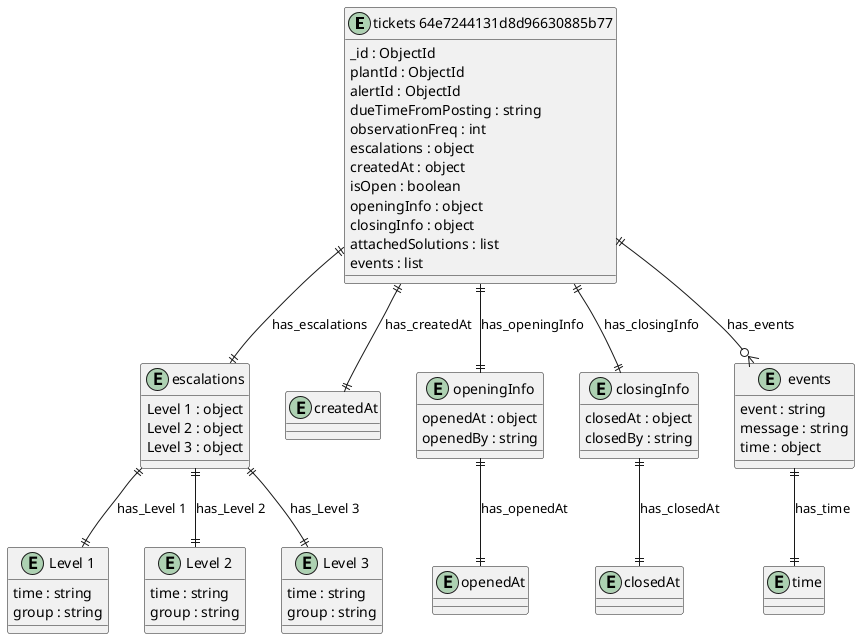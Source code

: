 @startuml tickets_64e7244131d8d96630885b77_Diagram

entity "tickets 64e7244131d8d96630885b77" as tickets_64e7244131d8d96630885b77 {
  _id : ObjectId
  plantId : ObjectId
  alertId : ObjectId
  dueTimeFromPosting : string
  observationFreq : int
  escalations : object
  createdAt : object
  isOpen : boolean
  openingInfo : object
  closingInfo : object
  attachedSolutions : list
  events : list
}

entity "escalations" as escalations {
  Level 1 : object
  Level 2 : object
  Level 3 : object
}

entity "Level 1" as Level_1 {
  time : string
  group : string
}

entity "Level 2" as Level_2 {
  time : string
  group : string
}

entity "Level 3" as Level_3 {
  time : string
  group : string
}

entity "createdAt" as createdAt {
}

entity "openingInfo" as openingInfo {
  openedAt : object
  openedBy : string
}

entity "openedAt" as openedAt {
}

entity "closingInfo" as closingInfo {
  closedAt : object
  closedBy : string
}

entity "closedAt" as closedAt {
}

entity "events" as events {
  event : string
  message : string
  time : object
}

entity "time" as time {
}

' // Relationships
tickets_64e7244131d8d96630885b77 ||--|| escalations : has_escalations
escalations ||--|| Level_1 : has_Level 1
escalations ||--|| Level_2 : has_Level 2
escalations ||--|| Level_3 : has_Level 3
tickets_64e7244131d8d96630885b77 ||--|| createdAt : has_createdAt
tickets_64e7244131d8d96630885b77 ||--|| openingInfo : has_openingInfo
openingInfo ||--|| openedAt : has_openedAt
tickets_64e7244131d8d96630885b77 ||--|| closingInfo : has_closingInfo
closingInfo ||--|| closedAt : has_closedAt
tickets_64e7244131d8d96630885b77 ||--o{ events : has_events
events ||--|| time : has_time
@enduml